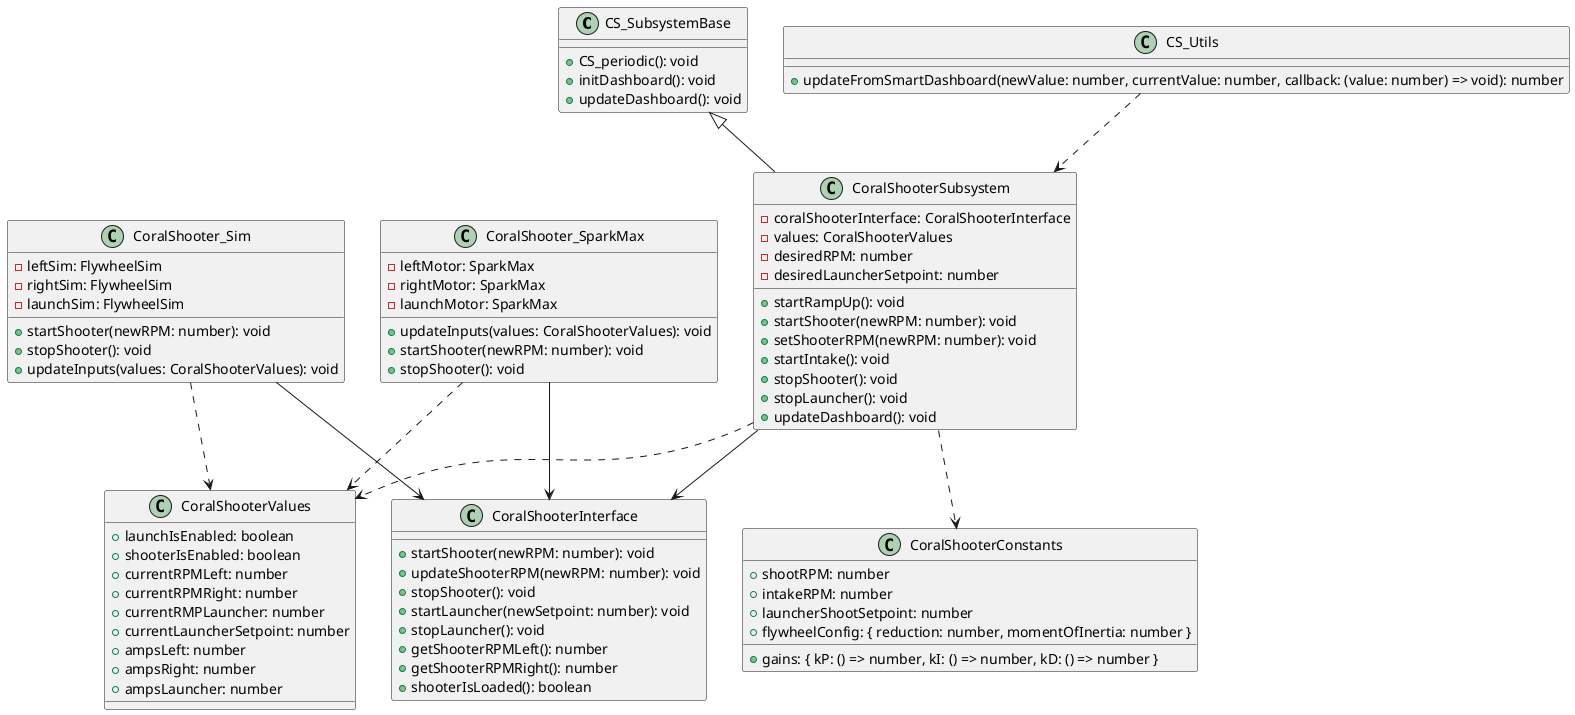 @startuml
class CS_SubsystemBase {
    +CS_periodic(): void
    +initDashboard(): void
    +updateDashboard(): void
}

class CoralShooterSubsystem {
    -coralShooterInterface: CoralShooterInterface
    -values: CoralShooterValues
    -desiredRPM: number
    -desiredLauncherSetpoint: number
    +startRampUp(): void
    +startShooter(newRPM: number): void
    +setShooterRPM(newRPM: number): void
    +startIntake(): void
    +stopShooter(): void
    +stopLauncher(): void
    +updateDashboard(): void
}

class CoralShooterInterface {
    +startShooter(newRPM: number): void
    +updateShooterRPM(newRPM: number): void
    +stopShooter(): void
    +startLauncher(newSetpoint: number): void
    +stopLauncher(): void
    +getShooterRPMLeft(): number
    +getShooterRPMRight(): number
    +shooterIsLoaded(): boolean
}

class CoralShooter_SparkMax {
    -leftMotor: SparkMax
    -rightMotor: SparkMax
    -launchMotor: SparkMax
    +updateInputs(values: CoralShooterValues): void
    +startShooter(newRPM: number): void
    +stopShooter(): void
}

class CoralShooter_Sim {
    -leftSim: FlywheelSim
    -rightSim: FlywheelSim
    -launchSim: FlywheelSim
    +startShooter(newRPM: number): void
    +stopShooter(): void
    +updateInputs(values: CoralShooterValues): void
}

class CoralShooterConstants {
    +shootRPM: number
    +intakeRPM: number
    +launcherShootSetpoint: number
    +gains: { kP: () => number, kI: () => number, kD: () => number }
    +flywheelConfig: { reduction: number, momentOfInertia: number }
}

class CoralShooterValues {
    +launchIsEnabled: boolean
    +shooterIsEnabled: boolean
    +currentRPMLeft: number
    +currentRPMRight: number
    +currentRMPLauncher: number
    +currentLauncherSetpoint: number
    +ampsLeft: number
    +ampsRight: number
    +ampsLauncher: number
}

class CS_Utils {
    +updateFromSmartDashboard(newValue: number, currentValue: number, callback: (value: number) => void): number
}

CS_SubsystemBase <|-- CoralShooterSubsystem
CoralShooterSubsystem --> CoralShooterInterface
CoralShooterSubsystem ..> CoralShooterValues
CoralShooterSubsystem ..> CoralShooterConstants
CoralShooter_SparkMax ..> CoralShooterValues
CoralShooter_Sim ..> CoralShooterValues
CoralShooter_SparkMax --> CoralShooterInterface
CoralShooter_Sim --> CoralShooterInterface
CS_Utils ..> CoralShooterSubsystem
@enduml
